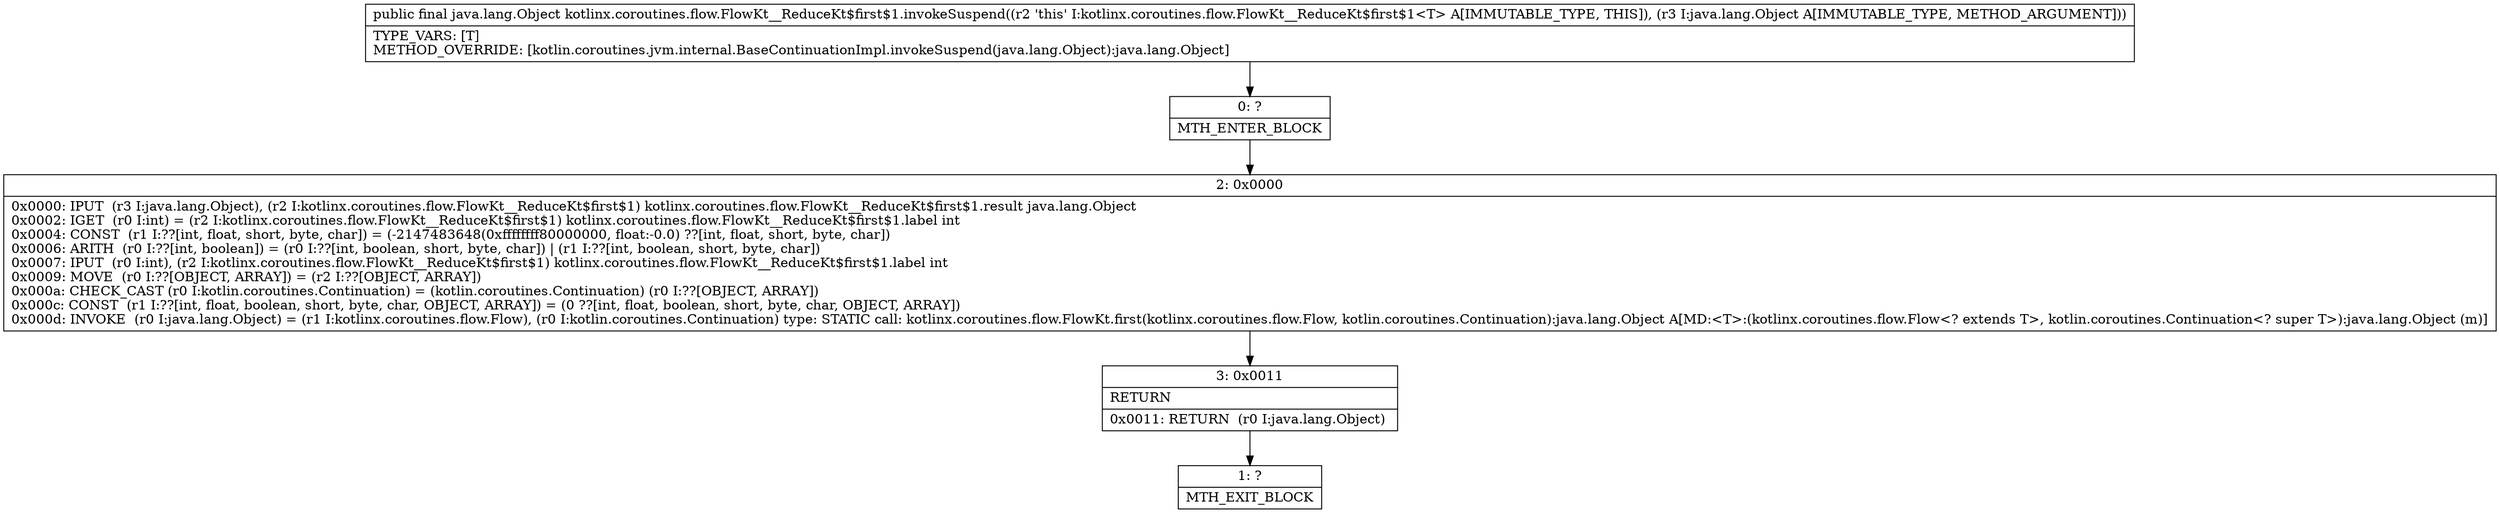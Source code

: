 digraph "CFG forkotlinx.coroutines.flow.FlowKt__ReduceKt$first$1.invokeSuspend(Ljava\/lang\/Object;)Ljava\/lang\/Object;" {
Node_0 [shape=record,label="{0\:\ ?|MTH_ENTER_BLOCK\l}"];
Node_2 [shape=record,label="{2\:\ 0x0000|0x0000: IPUT  (r3 I:java.lang.Object), (r2 I:kotlinx.coroutines.flow.FlowKt__ReduceKt$first$1) kotlinx.coroutines.flow.FlowKt__ReduceKt$first$1.result java.lang.Object \l0x0002: IGET  (r0 I:int) = (r2 I:kotlinx.coroutines.flow.FlowKt__ReduceKt$first$1) kotlinx.coroutines.flow.FlowKt__ReduceKt$first$1.label int \l0x0004: CONST  (r1 I:??[int, float, short, byte, char]) = (\-2147483648(0xffffffff80000000, float:\-0.0) ??[int, float, short, byte, char]) \l0x0006: ARITH  (r0 I:??[int, boolean]) = (r0 I:??[int, boolean, short, byte, char]) \| (r1 I:??[int, boolean, short, byte, char]) \l0x0007: IPUT  (r0 I:int), (r2 I:kotlinx.coroutines.flow.FlowKt__ReduceKt$first$1) kotlinx.coroutines.flow.FlowKt__ReduceKt$first$1.label int \l0x0009: MOVE  (r0 I:??[OBJECT, ARRAY]) = (r2 I:??[OBJECT, ARRAY]) \l0x000a: CHECK_CAST (r0 I:kotlin.coroutines.Continuation) = (kotlin.coroutines.Continuation) (r0 I:??[OBJECT, ARRAY]) \l0x000c: CONST  (r1 I:??[int, float, boolean, short, byte, char, OBJECT, ARRAY]) = (0 ??[int, float, boolean, short, byte, char, OBJECT, ARRAY]) \l0x000d: INVOKE  (r0 I:java.lang.Object) = (r1 I:kotlinx.coroutines.flow.Flow), (r0 I:kotlin.coroutines.Continuation) type: STATIC call: kotlinx.coroutines.flow.FlowKt.first(kotlinx.coroutines.flow.Flow, kotlin.coroutines.Continuation):java.lang.Object A[MD:\<T\>:(kotlinx.coroutines.flow.Flow\<? extends T\>, kotlin.coroutines.Continuation\<? super T\>):java.lang.Object (m)]\l}"];
Node_3 [shape=record,label="{3\:\ 0x0011|RETURN\l|0x0011: RETURN  (r0 I:java.lang.Object) \l}"];
Node_1 [shape=record,label="{1\:\ ?|MTH_EXIT_BLOCK\l}"];
MethodNode[shape=record,label="{public final java.lang.Object kotlinx.coroutines.flow.FlowKt__ReduceKt$first$1.invokeSuspend((r2 'this' I:kotlinx.coroutines.flow.FlowKt__ReduceKt$first$1\<T\> A[IMMUTABLE_TYPE, THIS]), (r3 I:java.lang.Object A[IMMUTABLE_TYPE, METHOD_ARGUMENT]))  | TYPE_VARS: [T]\lMETHOD_OVERRIDE: [kotlin.coroutines.jvm.internal.BaseContinuationImpl.invokeSuspend(java.lang.Object):java.lang.Object]\l}"];
MethodNode -> Node_0;Node_0 -> Node_2;
Node_2 -> Node_3;
Node_3 -> Node_1;
}

